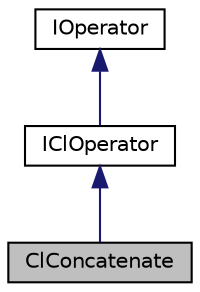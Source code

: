 digraph "ClConcatenate"
{
 // LATEX_PDF_SIZE
  edge [fontname="Helvetica",fontsize="10",labelfontname="Helvetica",labelfontsize="10"];
  node [fontname="Helvetica",fontsize="10",shape=record];
  Node1 [label="ClConcatenate",height=0.2,width=0.4,color="black", fillcolor="grey75", style="filled", fontcolor="black",tooltip="Basic function to execute concatenate tensors along a given axis."];
  Node2 -> Node1 [dir="back",color="midnightblue",fontsize="10",style="solid",fontname="Helvetica"];
  Node2 [label="IClOperator",height=0.2,width=0.4,color="black", fillcolor="white", style="filled",URL="$classarm__compute_1_1experimental_1_1_i_c_l_operator.xhtml",tooltip="Basic interface for functions which have a single async CL kernel."];
  Node3 -> Node2 [dir="back",color="midnightblue",fontsize="10",style="solid",fontname="Helvetica"];
  Node3 [label="IOperator",height=0.2,width=0.4,color="black", fillcolor="white", style="filled",URL="$classarm__compute_1_1experimental_1_1_i_operator.xhtml",tooltip="Base class for all async functions."];
}

